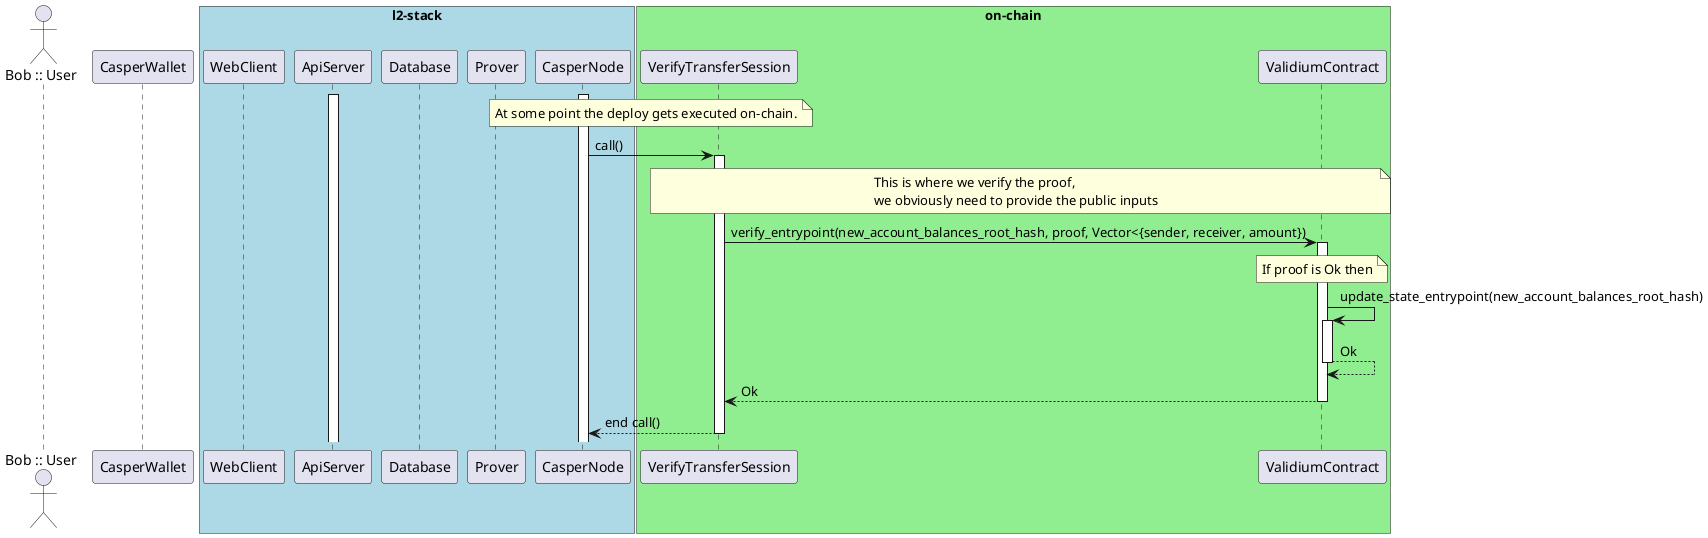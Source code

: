 @startuml
autoactivate on
actor "Bob :: User" as Bob
participant CasperWallet
box "l2-stack" #LightBlue
participant WebClient
participant ApiServer
participant Database
participant Prover
participant CasperNode
end box
box "on-chain" #LightGreen
participant VerifyTransferSession
participant ValidiumContract
end box

activate CasperNode
activate ApiServer

note over CasperNode, VerifyTransferSession
At some point the deploy gets executed on-chain.
end note

CasperNode -> VerifyTransferSession: call()

note over VerifyTransferSession, ValidiumContract
This is where we verify the proof,
we obviously need to provide the public inputs
end note

VerifyTransferSession -> ValidiumContract: verify_entrypoint(new_account_balances_root_hash, proof, Vector<{sender, receiver, amount})

note over ValidiumContract, ValidiumContract
If proof is Ok then
end note
ValidiumContract -> ValidiumContract: update_state_entrypoint(new_account_balances_root_hash)
ValidiumContract --> ValidiumContract: Ok
ValidiumContract --> VerifyTransferSession: Ok 
VerifyTransferSession --> CasperNode: end call()
@enduml
